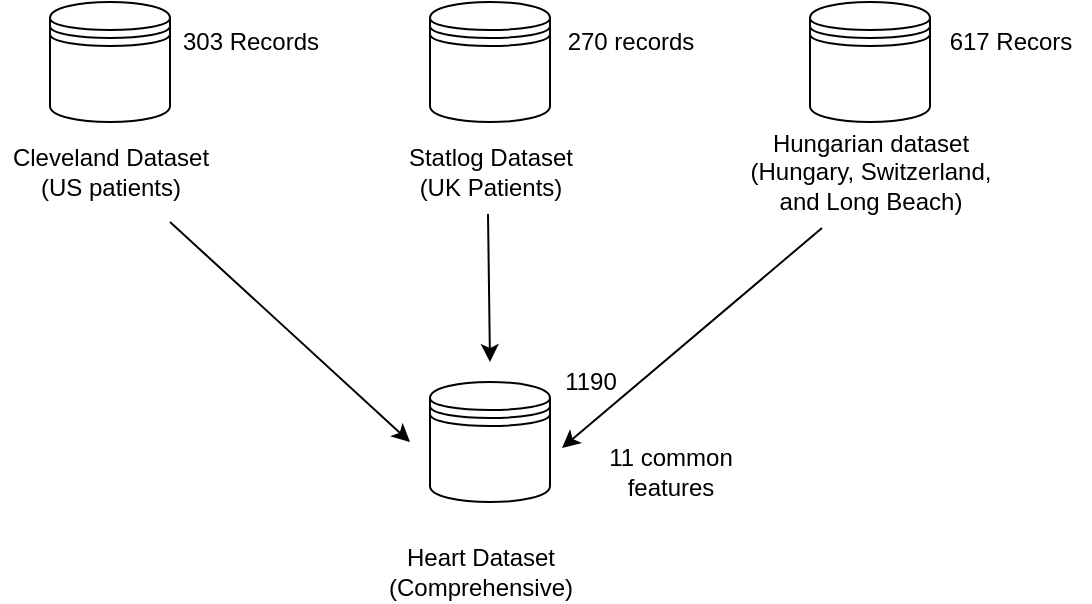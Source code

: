 <mxfile version="17.5.1" type="device"><diagram id="QrfKVB3rHHMvP2g0kYll" name="Page-1"><mxGraphModel dx="1422" dy="794" grid="1" gridSize="10" guides="1" tooltips="1" connect="1" arrows="1" fold="1" page="1" pageScale="1" pageWidth="850" pageHeight="1100" math="0" shadow="0"><root><mxCell id="0"/><mxCell id="1" parent="0"/><mxCell id="ABJjmutRDHgDcLjK3UV7-1" value="" style="shape=datastore;whiteSpace=wrap;html=1;" vertex="1" parent="1"><mxGeometry x="40" y="180" width="60" height="60" as="geometry"/></mxCell><mxCell id="ABJjmutRDHgDcLjK3UV7-2" value="" style="shape=datastore;whiteSpace=wrap;html=1;" vertex="1" parent="1"><mxGeometry x="230" y="180" width="60" height="60" as="geometry"/></mxCell><mxCell id="ABJjmutRDHgDcLjK3UV7-3" value="" style="shape=datastore;whiteSpace=wrap;html=1;" vertex="1" parent="1"><mxGeometry x="420" y="180" width="60" height="60" as="geometry"/></mxCell><mxCell id="ABJjmutRDHgDcLjK3UV7-4" value="" style="shape=datastore;whiteSpace=wrap;html=1;" vertex="1" parent="1"><mxGeometry x="230" y="370" width="60" height="60" as="geometry"/></mxCell><mxCell id="ABJjmutRDHgDcLjK3UV7-5" value="Cleveland Dataset&lt;br&gt;(US patients)" style="text;html=1;align=center;verticalAlign=middle;resizable=0;points=[];autosize=1;strokeColor=none;fillColor=none;" vertex="1" parent="1"><mxGeometry x="15" y="250" width="110" height="30" as="geometry"/></mxCell><mxCell id="ABJjmutRDHgDcLjK3UV7-6" value="303 Records" style="text;html=1;align=center;verticalAlign=middle;resizable=0;points=[];autosize=1;strokeColor=none;fillColor=none;" vertex="1" parent="1"><mxGeometry x="100" y="190" width="80" height="20" as="geometry"/></mxCell><mxCell id="ABJjmutRDHgDcLjK3UV7-7" value="Statlog Dataset&lt;br&gt;(UK Patients)" style="text;html=1;align=center;verticalAlign=middle;resizable=0;points=[];autosize=1;strokeColor=none;fillColor=none;" vertex="1" parent="1"><mxGeometry x="210" y="250" width="100" height="30" as="geometry"/></mxCell><mxCell id="ABJjmutRDHgDcLjK3UV7-8" value="270 records" style="text;html=1;align=center;verticalAlign=middle;resizable=0;points=[];autosize=1;strokeColor=none;fillColor=none;" vertex="1" parent="1"><mxGeometry x="290" y="190" width="80" height="20" as="geometry"/></mxCell><mxCell id="ABJjmutRDHgDcLjK3UV7-9" value="617 Recors" style="text;html=1;align=center;verticalAlign=middle;resizable=0;points=[];autosize=1;strokeColor=none;fillColor=none;" vertex="1" parent="1"><mxGeometry x="480" y="190" width="80" height="20" as="geometry"/></mxCell><mxCell id="ABJjmutRDHgDcLjK3UV7-10" value="Hungarian dataset &lt;br&gt;(Hungary, Switzerland,&lt;br&gt;and Long Beach)" style="text;html=1;align=center;verticalAlign=middle;resizable=0;points=[];autosize=1;strokeColor=none;fillColor=none;" vertex="1" parent="1"><mxGeometry x="380" y="240" width="140" height="50" as="geometry"/></mxCell><mxCell id="ABJjmutRDHgDcLjK3UV7-11" value="Heart Dataset&lt;br&gt;(Comprehensive)" style="text;html=1;align=center;verticalAlign=middle;resizable=0;points=[];autosize=1;strokeColor=none;fillColor=none;" vertex="1" parent="1"><mxGeometry x="200" y="450" width="110" height="30" as="geometry"/></mxCell><mxCell id="ABJjmutRDHgDcLjK3UV7-12" value="" style="endArrow=classic;html=1;rounded=0;" edge="1" parent="1"><mxGeometry width="50" height="50" relative="1" as="geometry"><mxPoint x="100" y="290" as="sourcePoint"/><mxPoint x="220" y="400" as="targetPoint"/></mxGeometry></mxCell><mxCell id="ABJjmutRDHgDcLjK3UV7-13" value="" style="endArrow=classic;html=1;rounded=0;exitX=0.49;exitY=1.2;exitDx=0;exitDy=0;exitPerimeter=0;" edge="1" parent="1" source="ABJjmutRDHgDcLjK3UV7-7"><mxGeometry width="50" height="50" relative="1" as="geometry"><mxPoint x="260" y="290" as="sourcePoint"/><mxPoint x="260" y="360" as="targetPoint"/></mxGeometry></mxCell><mxCell id="ABJjmutRDHgDcLjK3UV7-14" value="" style="endArrow=classic;html=1;rounded=0;" edge="1" parent="1"><mxGeometry width="50" height="50" relative="1" as="geometry"><mxPoint x="426" y="293" as="sourcePoint"/><mxPoint x="296" y="403" as="targetPoint"/></mxGeometry></mxCell><mxCell id="ABJjmutRDHgDcLjK3UV7-15" value="1190" style="text;html=1;align=center;verticalAlign=middle;resizable=0;points=[];autosize=1;strokeColor=none;fillColor=none;" vertex="1" parent="1"><mxGeometry x="290" y="360" width="40" height="20" as="geometry"/></mxCell><mxCell id="ABJjmutRDHgDcLjK3UV7-16" value="11 common &lt;br&gt;features" style="text;html=1;align=center;verticalAlign=middle;resizable=0;points=[];autosize=1;strokeColor=none;fillColor=none;" vertex="1" parent="1"><mxGeometry x="310" y="400" width="80" height="30" as="geometry"/></mxCell></root></mxGraphModel></diagram></mxfile>